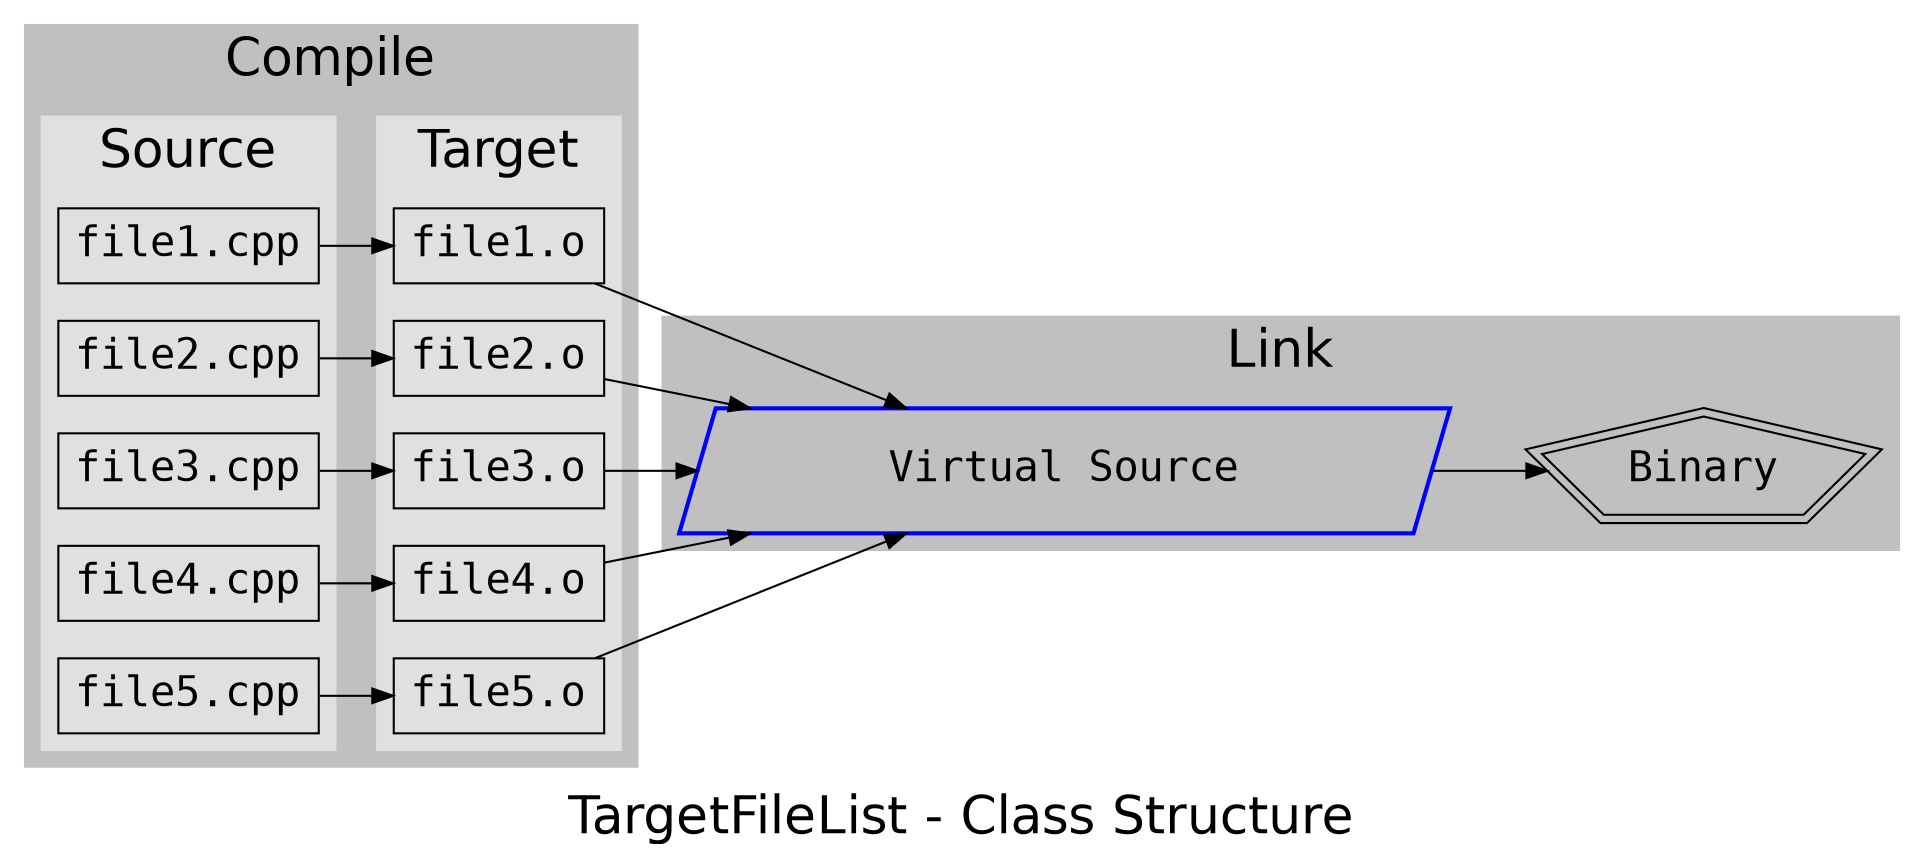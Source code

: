 digraph G {
    rankdir=LR;
    fontname="Helvetica";
    label ="TargetFileList - Class Structure"
    fontsize = 25;
    "Virtual Source" [  shape=polygon,
                        fontsize=20,
                        fontname="courier", 
                        sides=4, 
                        skew=0.1, 
                        style=bold, 
                        color=blue];
    "Binary" [  shape=polygon, 
                sides=5, 
                peripheries=2, 
                fontname="courier", 
                fontsize=20]

    subgraph clusterStart {
        label="Compile";
        fontsize=25;
        color="#c0c0c0";
        style=filled;
        subgraph clusterSource {
            label="Source";
            color="#e0e0e0";
            "file1.cpp" [shape=box, fontname="courier", fontsize=20]
            "file2.cpp" [shape=box, fontname="courier", fontsize=20]
            "file3.cpp" [shape=box, fontname="courier", fontsize=20]
            "file4.cpp" [shape=box, fontname="courier", fontsize=20]
            "file5.cpp" [shape=box, fontname="courier", fontsize=20]
            
        }
        subgraph clusterTarget {
            label="Target";
            color="#e0e0e0";
            "file1.o" [shape=box, fontname="courier", fontsize=20]
            "file2.o" [shape=box, fontname="courier", fontsize=20]
            "file3.o" [shape=box, fontname="courier", fontsize=20]
            "file4.o" [shape=box, fontname="courier", fontsize=20]
            "file5.o" [shape=box, fontname="courier", fontsize=20]
            
        }        
                
        "file1.cpp" -> "file1.o";
        "file2.cpp" -> "file2.o";
        "file3.cpp" -> "file3.o";
        "file4.cpp" -> "file4.o";
        "file5.cpp" -> "file5.o";
    }
    
    "file1.o" -> "Virtual Source";
    "file2.o" -> "Virtual Source";
    "file3.o" -> "Virtual Source";
    "file4.o" -> "Virtual Source";
    "file5.o" -> "Virtual Source";

    subgraph clusterLink {
        label = "Link";
        fontsize=25;
        color="#c0c0c0";
        style="filled"
        
        "Virtual Source" -> "Binary";
    }
}